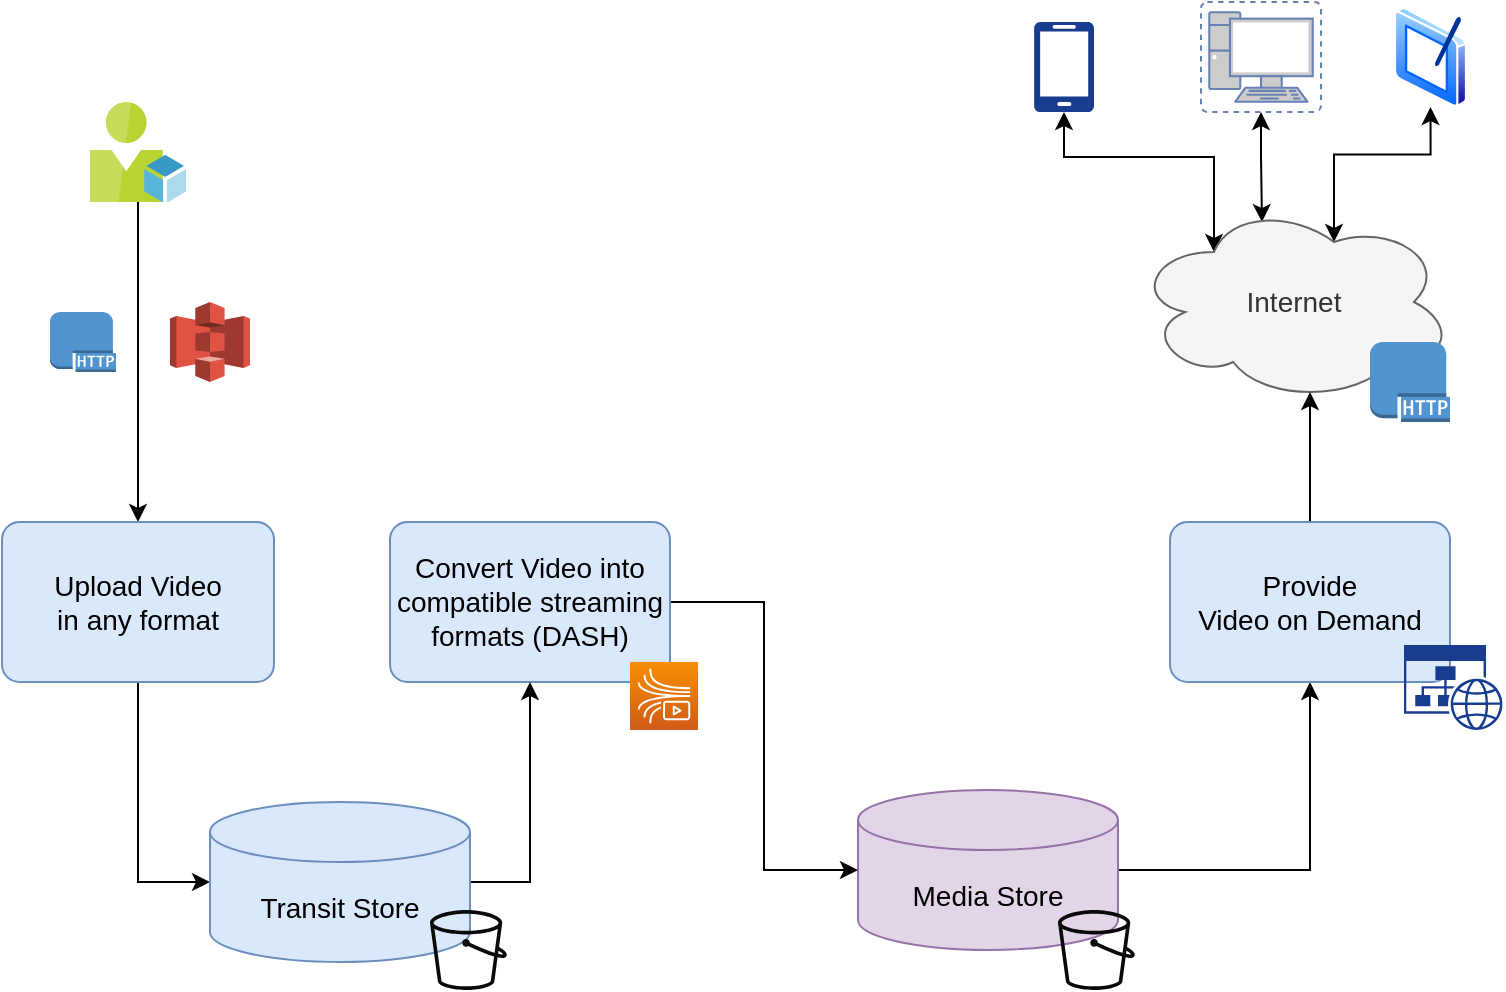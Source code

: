 <mxfile version="20.2.3" type="device"><diagram id="e20Y3m7X4XT1XR-Q4G9W" name="Seite-1"><mxGraphModel dx="1697" dy="1012" grid="1" gridSize="10" guides="1" tooltips="1" connect="1" arrows="1" fold="1" page="1" pageScale="1" pageWidth="1169" pageHeight="827" math="0" shadow="0"><root><mxCell id="0"/><mxCell id="1" parent="0"/><mxCell id="hRm2OZDqWO3yK9bTYQ0t-17" style="edgeStyle=orthogonalEdgeStyle;rounded=0;orthogonalLoop=1;jettySize=auto;html=1;exitX=0.5;exitY=1;exitDx=0;exitDy=0;exitPerimeter=0;entryX=0.25;entryY=0.25;entryDx=0;entryDy=0;entryPerimeter=0;fontSize=14;startArrow=classic;startFill=1;endArrow=classic;endFill=1;" parent="1" source="hRm2OZDqWO3yK9bTYQ0t-23" target="hRm2OZDqWO3yK9bTYQ0t-11" edge="1"><mxGeometry relative="1" as="geometry"><mxPoint x="760.5" y="190" as="sourcePoint"/></mxGeometry></mxCell><mxCell id="hRm2OZDqWO3yK9bTYQ0t-18" style="edgeStyle=orthogonalEdgeStyle;rounded=0;orthogonalLoop=1;jettySize=auto;html=1;exitX=0.5;exitY=1;exitDx=0;exitDy=0;exitPerimeter=0;entryX=0.4;entryY=0.1;entryDx=0;entryDy=0;entryPerimeter=0;fontSize=14;startArrow=classic;startFill=1;endArrow=classic;endFill=1;" parent="1" source="hRm2OZDqWO3yK9bTYQ0t-24" target="hRm2OZDqWO3yK9bTYQ0t-11" edge="1"><mxGeometry relative="1" as="geometry"><mxPoint x="850.5" y="190" as="sourcePoint"/></mxGeometry></mxCell><mxCell id="hRm2OZDqWO3yK9bTYQ0t-19" style="edgeStyle=orthogonalEdgeStyle;rounded=0;orthogonalLoop=1;jettySize=auto;html=1;exitX=0.5;exitY=1;exitDx=0;exitDy=0;entryX=0.625;entryY=0.2;entryDx=0;entryDy=0;entryPerimeter=0;fontSize=14;startArrow=classic;startFill=1;endArrow=classic;endFill=1;" parent="1" source="hRm2OZDqWO3yK9bTYQ0t-26" target="hRm2OZDqWO3yK9bTYQ0t-11" edge="1"><mxGeometry relative="1" as="geometry"><mxPoint x="940.5" y="190" as="sourcePoint"/></mxGeometry></mxCell><mxCell id="hRm2OZDqWO3yK9bTYQ0t-4" value="" style="sketch=0;aspect=fixed;html=1;points=[];align=center;image;fontSize=12;image=img/lib/mscae/User_Resource.svg;" parent="1" vertex="1"><mxGeometry x="264" y="180" width="48" height="50" as="geometry"/></mxCell><mxCell id="hRm2OZDqWO3yK9bTYQ0t-6" style="edgeStyle=orthogonalEdgeStyle;rounded=0;orthogonalLoop=1;jettySize=auto;html=1;exitX=0.5;exitY=0;exitDx=0;exitDy=0;fontSize=14;startArrow=classic;startFill=1;endArrow=none;endFill=0;" parent="1" source="hRm2OZDqWO3yK9bTYQ0t-5" target="hRm2OZDqWO3yK9bTYQ0t-4" edge="1"><mxGeometry relative="1" as="geometry"/></mxCell><mxCell id="hRm2OZDqWO3yK9bTYQ0t-9" style="edgeStyle=orthogonalEdgeStyle;rounded=0;orthogonalLoop=1;jettySize=auto;html=1;exitX=0.5;exitY=1;exitDx=0;exitDy=0;fontSize=14;startArrow=none;startFill=0;endArrow=classic;endFill=1;entryX=0;entryY=0.5;entryDx=0;entryDy=0;entryPerimeter=0;" parent="1" source="hRm2OZDqWO3yK9bTYQ0t-5" target="hRm2OZDqWO3yK9bTYQ0t-34" edge="1"><mxGeometry relative="1" as="geometry"/></mxCell><mxCell id="hRm2OZDqWO3yK9bTYQ0t-5" value="Upload Video &lt;br&gt;in&amp;nbsp;any format" style="rounded=1;whiteSpace=wrap;html=1;arcSize=11;fillColor=#dae8fc;strokeColor=#6c8ebf;fontSize=14;" parent="1" vertex="1"><mxGeometry x="220" y="390" width="136" height="80" as="geometry"/></mxCell><mxCell id="hRm2OZDqWO3yK9bTYQ0t-30" style="edgeStyle=orthogonalEdgeStyle;rounded=0;orthogonalLoop=1;jettySize=auto;html=1;exitX=1;exitY=0.5;exitDx=0;exitDy=0;exitPerimeter=0;entryX=0.5;entryY=1;entryDx=0;entryDy=0;fontSize=14;startArrow=none;startFill=0;endArrow=classic;endFill=1;" parent="1" source="hRm2OZDqWO3yK9bTYQ0t-7" target="hRm2OZDqWO3yK9bTYQ0t-29" edge="1"><mxGeometry relative="1" as="geometry"/></mxCell><mxCell id="hRm2OZDqWO3yK9bTYQ0t-7" value="Media Store" style="shape=cylinder3;whiteSpace=wrap;html=1;boundedLbl=1;backgroundOutline=1;size=15;fontSize=14;fillColor=#e1d5e7;strokeColor=#9673a6;" parent="1" vertex="1"><mxGeometry x="648" y="524" width="130" height="80" as="geometry"/></mxCell><mxCell id="hRm2OZDqWO3yK9bTYQ0t-10" style="edgeStyle=orthogonalEdgeStyle;rounded=0;orthogonalLoop=1;jettySize=auto;html=1;fontSize=14;startArrow=none;startFill=0;endArrow=classic;endFill=1;entryX=0;entryY=0.5;entryDx=0;entryDy=0;entryPerimeter=0;" parent="1" source="hRm2OZDqWO3yK9bTYQ0t-8" target="hRm2OZDqWO3yK9bTYQ0t-7" edge="1"><mxGeometry relative="1" as="geometry"/></mxCell><mxCell id="hRm2OZDqWO3yK9bTYQ0t-8" value="Convert Video into compatible streaming formats (DASH)" style="rounded=1;whiteSpace=wrap;html=1;arcSize=11;fillColor=#dae8fc;strokeColor=#6c8ebf;fontSize=14;" parent="1" vertex="1"><mxGeometry x="414" y="390" width="140" height="80" as="geometry"/></mxCell><mxCell id="hRm2OZDqWO3yK9bTYQ0t-11" value="Internet" style="ellipse;shape=cloud;whiteSpace=wrap;html=1;fontSize=14;fillColor=#f5f5f5;fontColor=#333333;strokeColor=#666666;" parent="1" vertex="1"><mxGeometry x="786" y="230" width="160" height="100" as="geometry"/></mxCell><mxCell id="hRm2OZDqWO3yK9bTYQ0t-13" value="" style="sketch=0;outlineConnect=0;fontColor=#232F3E;gradientColor=none;fillColor=#0A0909;strokeColor=none;dashed=0;verticalLabelPosition=bottom;verticalAlign=top;align=center;html=1;fontSize=12;fontStyle=0;aspect=fixed;pointerEvents=1;shape=mxgraph.aws4.bucket;" parent="1" vertex="1"><mxGeometry x="748" y="584" width="38.45" height="40" as="geometry"/></mxCell><mxCell id="hRm2OZDqWO3yK9bTYQ0t-14" value="" style="outlineConnect=0;dashed=0;verticalLabelPosition=bottom;verticalAlign=top;align=center;html=1;shape=mxgraph.aws3.s3;fillColor=#E05243;gradientColor=none;fontSize=14;" parent="1" vertex="1"><mxGeometry x="304" y="280" width="40" height="40" as="geometry"/></mxCell><mxCell id="hRm2OZDqWO3yK9bTYQ0t-15" value="" style="outlineConnect=0;dashed=0;verticalLabelPosition=bottom;verticalAlign=top;align=center;html=1;shape=mxgraph.aws3.http_protocol;fillColor=#5294CF;gradientColor=none;fontSize=14;" parent="1" vertex="1"><mxGeometry x="244" y="285" width="33" height="30" as="geometry"/></mxCell><mxCell id="hRm2OZDqWO3yK9bTYQ0t-16" value="" style="outlineConnect=0;dashed=0;verticalLabelPosition=bottom;verticalAlign=top;align=center;html=1;shape=mxgraph.aws3.http_protocol;fillColor=#5294CF;gradientColor=none;fontSize=14;" parent="1" vertex="1"><mxGeometry x="904" y="300" width="40" height="40" as="geometry"/></mxCell><mxCell id="hRm2OZDqWO3yK9bTYQ0t-23" value="" style="verticalLabelPosition=bottom;html=1;verticalAlign=top;align=center;strokeColor=none;fillColor=#183C8F;shape=mxgraph.azure.mobile;pointerEvents=1;fontSize=14;" parent="1" vertex="1"><mxGeometry x="736" y="140" width="30" height="45" as="geometry"/></mxCell><mxCell id="hRm2OZDqWO3yK9bTYQ0t-24" value="" style="fontColor=#0066CC;verticalAlign=top;verticalLabelPosition=bottom;labelPosition=center;align=center;html=1;outlineConnect=0;fillColor=#CCCCCC;strokeColor=#6881B3;gradientColor=none;gradientDirection=north;strokeWidth=2;shape=mxgraph.networks.virtual_pc;fontSize=14;" parent="1" vertex="1"><mxGeometry x="819.5" y="130" width="60" height="55" as="geometry"/></mxCell><mxCell id="hRm2OZDqWO3yK9bTYQ0t-26" value="" style="aspect=fixed;perimeter=ellipsePerimeter;html=1;align=center;shadow=0;dashed=0;spacingTop=3;image;image=img/lib/active_directory/tablet_pc.svg;fontSize=14;fillColor=#9673A6;" parent="1" vertex="1"><mxGeometry x="916" y="132.5" width="36.5" height="50" as="geometry"/></mxCell><mxCell id="hRm2OZDqWO3yK9bTYQ0t-31" style="edgeStyle=orthogonalEdgeStyle;rounded=0;orthogonalLoop=1;jettySize=auto;html=1;exitX=0.5;exitY=0;exitDx=0;exitDy=0;entryX=0.55;entryY=0.95;entryDx=0;entryDy=0;entryPerimeter=0;fontSize=14;startArrow=none;startFill=0;endArrow=classic;endFill=1;" parent="1" source="hRm2OZDqWO3yK9bTYQ0t-29" target="hRm2OZDqWO3yK9bTYQ0t-11" edge="1"><mxGeometry relative="1" as="geometry"/></mxCell><mxCell id="hRm2OZDqWO3yK9bTYQ0t-29" value="Provide &lt;br&gt;Video on Demand" style="rounded=1;whiteSpace=wrap;html=1;arcSize=11;fillColor=#dae8fc;strokeColor=#6c8ebf;fontSize=14;" parent="1" vertex="1"><mxGeometry x="804" y="390" width="140" height="80" as="geometry"/></mxCell><mxCell id="hRm2OZDqWO3yK9bTYQ0t-28" value="" style="verticalLabelPosition=bottom;html=1;verticalAlign=top;align=center;strokeColor=none;fillColor=#183C8F;shape=mxgraph.azure.website_generic;pointerEvents=1;fontSize=14;" parent="1" vertex="1"><mxGeometry x="921" y="451.5" width="50" height="42.5" as="geometry"/></mxCell><mxCell id="hRm2OZDqWO3yK9bTYQ0t-32" value="" style="sketch=0;points=[[0,0,0],[0.25,0,0],[0.5,0,0],[0.75,0,0],[1,0,0],[0,1,0],[0.25,1,0],[0.5,1,0],[0.75,1,0],[1,1,0],[0,0.25,0],[0,0.5,0],[0,0.75,0],[1,0.25,0],[1,0.5,0],[1,0.75,0]];outlineConnect=0;fontColor=#232F3E;gradientColor=#F78E04;gradientDirection=north;fillColor=#D05C17;strokeColor=#ffffff;dashed=0;verticalLabelPosition=bottom;verticalAlign=top;align=center;html=1;fontSize=12;fontStyle=0;aspect=fixed;shape=mxgraph.aws4.resourceIcon;resIcon=mxgraph.aws4.kinesis_video_streams;" parent="1" vertex="1"><mxGeometry x="534" y="460" width="34" height="34" as="geometry"/></mxCell><mxCell id="hRm2OZDqWO3yK9bTYQ0t-35" style="edgeStyle=orthogonalEdgeStyle;rounded=0;orthogonalLoop=1;jettySize=auto;html=1;exitX=1;exitY=0.5;exitDx=0;exitDy=0;exitPerimeter=0;entryX=0.5;entryY=1;entryDx=0;entryDy=0;fontSize=14;startArrow=none;startFill=0;endArrow=classic;endFill=1;" parent="1" source="hRm2OZDqWO3yK9bTYQ0t-34" target="hRm2OZDqWO3yK9bTYQ0t-8" edge="1"><mxGeometry relative="1" as="geometry"/></mxCell><mxCell id="hRm2OZDqWO3yK9bTYQ0t-34" value="Transit Store" style="shape=cylinder3;whiteSpace=wrap;html=1;boundedLbl=1;backgroundOutline=1;size=15;fontSize=14;fillColor=#dae8fc;strokeColor=#6c8ebf;" parent="1" vertex="1"><mxGeometry x="324" y="530" width="130" height="80" as="geometry"/></mxCell><mxCell id="hRm2OZDqWO3yK9bTYQ0t-36" value="" style="sketch=0;outlineConnect=0;fontColor=#232F3E;gradientColor=none;fillColor=#0A0909;strokeColor=none;dashed=0;verticalLabelPosition=bottom;verticalAlign=top;align=center;html=1;fontSize=12;fontStyle=0;aspect=fixed;pointerEvents=1;shape=mxgraph.aws4.bucket;" parent="1" vertex="1"><mxGeometry x="434" y="584" width="38.45" height="40" as="geometry"/></mxCell></root></mxGraphModel></diagram></mxfile>
